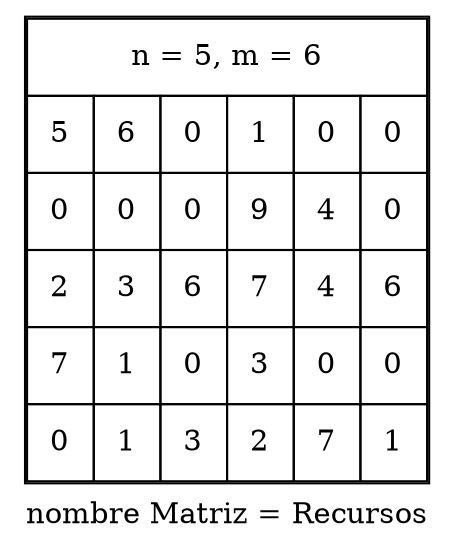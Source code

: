 digraph G {
    node[shape=plaintext];
    edge[style=invis];

    label="nombre Matriz = Recursos"
    matriz [
    label=<<TABLE border="1" cellspacing="0" cellpadding="10">
    <tr><td colspan="6">n = 5, m = 6</td></tr>
       <tr>
<td>5</td>
<td>6</td>
<td>0</td>
<td>1</td>
<td>0</td>
<td>0</td>
   </tr>
   <tr>
<td>0</td>
<td>0</td>
<td>0</td>
<td>9</td>
<td>4</td>
<td>0</td>
   </tr>
   <tr>
<td>2</td>
<td>3</td>
<td>6</td>
<td>7</td>
<td>4</td>
<td>6</td>
   </tr>
   <tr>
<td>7</td>
<td>1</td>
<td>0</td>
<td>3</td>
<td>0</td>
<td>0</td>
   </tr>
   <tr>
<td>0</td>
<td>1</td>
<td>3</td>
<td>2</td>
<td>7</td>
<td>1</td>
   </tr>
 </TABLE>
    >];
}

